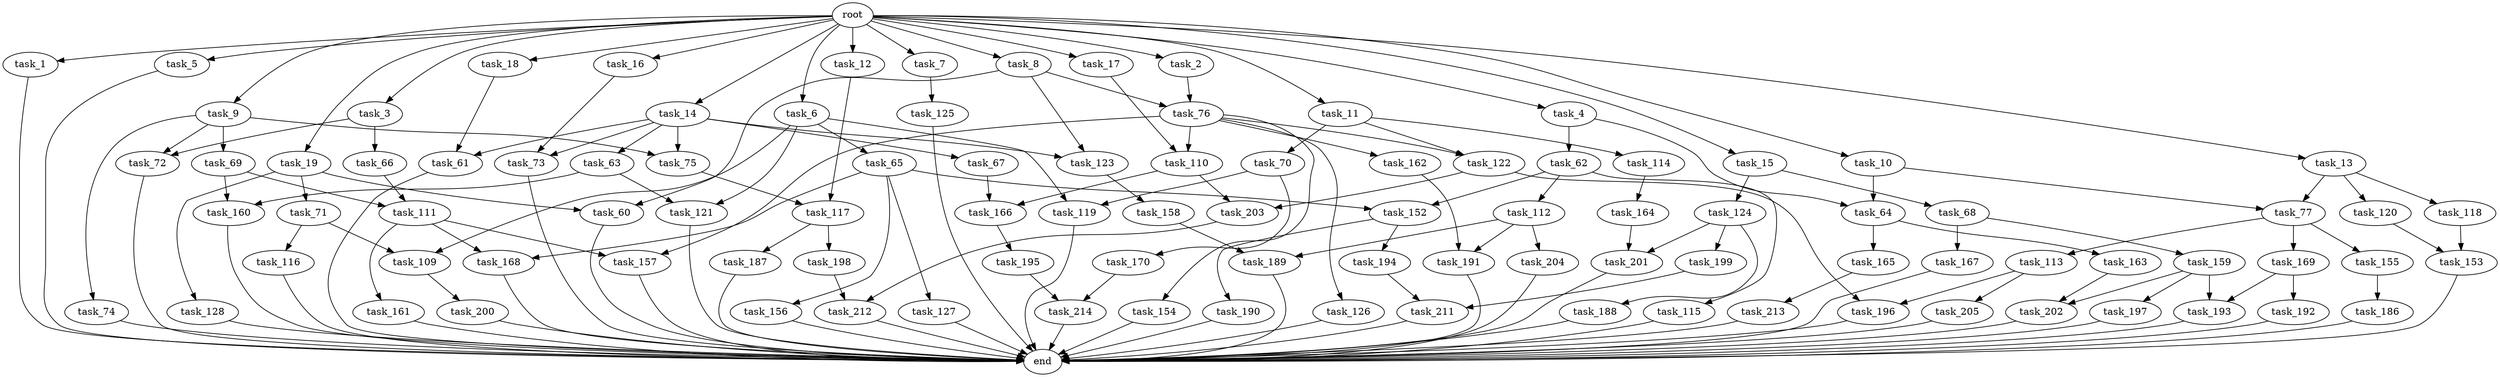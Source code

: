 digraph G {
  root [size="0.000000"];
  task_1 [size="1024.000000"];
  task_2 [size="1024.000000"];
  task_3 [size="1024.000000"];
  task_4 [size="1024.000000"];
  task_5 [size="1024.000000"];
  task_6 [size="1024.000000"];
  task_7 [size="1024.000000"];
  task_8 [size="1024.000000"];
  task_9 [size="1024.000000"];
  task_10 [size="1024.000000"];
  task_11 [size="1024.000000"];
  task_12 [size="1024.000000"];
  task_13 [size="1024.000000"];
  task_14 [size="1024.000000"];
  task_15 [size="1024.000000"];
  task_16 [size="1024.000000"];
  task_17 [size="1024.000000"];
  task_18 [size="1024.000000"];
  task_19 [size="1024.000000"];
  task_60 [size="996432412672.000000"];
  task_61 [size="386547056640.000000"];
  task_62 [size="214748364800.000000"];
  task_63 [size="77309411328.000000"];
  task_64 [size="764504178688.000000"];
  task_65 [size="309237645312.000000"];
  task_66 [size="137438953472.000000"];
  task_67 [size="77309411328.000000"];
  task_68 [size="309237645312.000000"];
  task_69 [size="549755813888.000000"];
  task_70 [size="137438953472.000000"];
  task_71 [size="858993459200.000000"];
  task_72 [size="687194767360.000000"];
  task_73 [size="936302870528.000000"];
  task_74 [size="549755813888.000000"];
  task_75 [size="627065225216.000000"];
  task_76 [size="833223655424.000000"];
  task_77 [size="1245540515840.000000"];
  task_109 [size="1005022347264.000000"];
  task_110 [size="1554778161152.000000"];
  task_111 [size="1073741824000.000000"];
  task_112 [size="858993459200.000000"];
  task_113 [size="695784701952.000000"];
  task_114 [size="137438953472.000000"];
  task_115 [size="858993459200.000000"];
  task_116 [size="695784701952.000000"];
  task_117 [size="68719476736.000000"];
  task_118 [size="695784701952.000000"];
  task_119 [size="618475290624.000000"];
  task_120 [size="695784701952.000000"];
  task_121 [size="618475290624.000000"];
  task_122 [size="833223655424.000000"];
  task_123 [size="214748364800.000000"];
  task_124 [size="309237645312.000000"];
  task_125 [size="77309411328.000000"];
  task_126 [size="695784701952.000000"];
  task_127 [size="77309411328.000000"];
  task_128 [size="858993459200.000000"];
  task_152 [size="936302870528.000000"];
  task_153 [size="996432412672.000000"];
  task_154 [size="695784701952.000000"];
  task_155 [size="695784701952.000000"];
  task_156 [size="77309411328.000000"];
  task_157 [size="730144440320.000000"];
  task_158 [size="858993459200.000000"];
  task_159 [size="549755813888.000000"];
  task_160 [size="1168231104512.000000"];
  task_161 [size="34359738368.000000"];
  task_162 [size="695784701952.000000"];
  task_163 [size="309237645312.000000"];
  task_164 [size="214748364800.000000"];
  task_165 [size="309237645312.000000"];
  task_166 [size="446676598784.000000"];
  task_167 [size="549755813888.000000"];
  task_168 [size="111669149696.000000"];
  task_169 [size="695784701952.000000"];
  task_170 [size="309237645312.000000"];
  task_186 [size="420906795008.000000"];
  task_187 [size="549755813888.000000"];
  task_188 [size="77309411328.000000"];
  task_189 [size="1168231104512.000000"];
  task_190 [size="34359738368.000000"];
  task_191 [size="1168231104512.000000"];
  task_192 [size="77309411328.000000"];
  task_193 [size="214748364800.000000"];
  task_194 [size="34359738368.000000"];
  task_195 [size="695784701952.000000"];
  task_196 [size="1391569403904.000000"];
  task_197 [size="137438953472.000000"];
  task_198 [size="549755813888.000000"];
  task_199 [size="77309411328.000000"];
  task_200 [size="420906795008.000000"];
  task_201 [size="214748364800.000000"];
  task_202 [size="352187318272.000000"];
  task_203 [size="1005022347264.000000"];
  task_204 [size="309237645312.000000"];
  task_205 [size="695784701952.000000"];
  task_211 [size="1116691496960.000000"];
  task_212 [size="858993459200.000000"];
  task_213 [size="34359738368.000000"];
  task_214 [size="1116691496960.000000"];
  end [size="0.000000"];

  root -> task_1 [size="1.000000"];
  root -> task_2 [size="1.000000"];
  root -> task_3 [size="1.000000"];
  root -> task_4 [size="1.000000"];
  root -> task_5 [size="1.000000"];
  root -> task_6 [size="1.000000"];
  root -> task_7 [size="1.000000"];
  root -> task_8 [size="1.000000"];
  root -> task_9 [size="1.000000"];
  root -> task_10 [size="1.000000"];
  root -> task_11 [size="1.000000"];
  root -> task_12 [size="1.000000"];
  root -> task_13 [size="1.000000"];
  root -> task_14 [size="1.000000"];
  root -> task_15 [size="1.000000"];
  root -> task_16 [size="1.000000"];
  root -> task_17 [size="1.000000"];
  root -> task_18 [size="1.000000"];
  root -> task_19 [size="1.000000"];
  task_1 -> end [size="1.000000"];
  task_2 -> task_76 [size="679477248.000000"];
  task_3 -> task_66 [size="134217728.000000"];
  task_3 -> task_72 [size="134217728.000000"];
  task_4 -> task_62 [size="209715200.000000"];
  task_4 -> task_64 [size="209715200.000000"];
  task_5 -> end [size="1.000000"];
  task_6 -> task_65 [size="301989888.000000"];
  task_6 -> task_109 [size="301989888.000000"];
  task_6 -> task_119 [size="301989888.000000"];
  task_6 -> task_121 [size="301989888.000000"];
  task_7 -> task_125 [size="75497472.000000"];
  task_8 -> task_60 [size="134217728.000000"];
  task_8 -> task_76 [size="134217728.000000"];
  task_8 -> task_123 [size="134217728.000000"];
  task_9 -> task_69 [size="536870912.000000"];
  task_9 -> task_72 [size="536870912.000000"];
  task_9 -> task_74 [size="536870912.000000"];
  task_9 -> task_75 [size="536870912.000000"];
  task_10 -> task_64 [size="536870912.000000"];
  task_10 -> task_77 [size="536870912.000000"];
  task_11 -> task_70 [size="134217728.000000"];
  task_11 -> task_114 [size="134217728.000000"];
  task_11 -> task_122 [size="134217728.000000"];
  task_12 -> task_117 [size="33554432.000000"];
  task_13 -> task_77 [size="679477248.000000"];
  task_13 -> task_118 [size="679477248.000000"];
  task_13 -> task_120 [size="679477248.000000"];
  task_14 -> task_61 [size="75497472.000000"];
  task_14 -> task_63 [size="75497472.000000"];
  task_14 -> task_67 [size="75497472.000000"];
  task_14 -> task_73 [size="75497472.000000"];
  task_14 -> task_75 [size="75497472.000000"];
  task_14 -> task_123 [size="75497472.000000"];
  task_15 -> task_68 [size="301989888.000000"];
  task_15 -> task_124 [size="301989888.000000"];
  task_16 -> task_73 [size="838860800.000000"];
  task_17 -> task_110 [size="838860800.000000"];
  task_18 -> task_61 [size="301989888.000000"];
  task_19 -> task_60 [size="838860800.000000"];
  task_19 -> task_71 [size="838860800.000000"];
  task_19 -> task_128 [size="838860800.000000"];
  task_60 -> end [size="1.000000"];
  task_61 -> end [size="1.000000"];
  task_62 -> task_112 [size="838860800.000000"];
  task_62 -> task_115 [size="838860800.000000"];
  task_62 -> task_152 [size="838860800.000000"];
  task_63 -> task_121 [size="301989888.000000"];
  task_63 -> task_160 [size="301989888.000000"];
  task_64 -> task_163 [size="301989888.000000"];
  task_64 -> task_165 [size="301989888.000000"];
  task_65 -> task_127 [size="75497472.000000"];
  task_65 -> task_152 [size="75497472.000000"];
  task_65 -> task_156 [size="75497472.000000"];
  task_65 -> task_168 [size="75497472.000000"];
  task_66 -> task_111 [size="209715200.000000"];
  task_67 -> task_166 [size="134217728.000000"];
  task_68 -> task_159 [size="536870912.000000"];
  task_68 -> task_167 [size="536870912.000000"];
  task_69 -> task_111 [size="838860800.000000"];
  task_69 -> task_160 [size="838860800.000000"];
  task_70 -> task_119 [size="301989888.000000"];
  task_70 -> task_170 [size="301989888.000000"];
  task_71 -> task_109 [size="679477248.000000"];
  task_71 -> task_116 [size="679477248.000000"];
  task_72 -> end [size="1.000000"];
  task_73 -> end [size="1.000000"];
  task_74 -> end [size="1.000000"];
  task_75 -> task_117 [size="33554432.000000"];
  task_76 -> task_110 [size="679477248.000000"];
  task_76 -> task_122 [size="679477248.000000"];
  task_76 -> task_126 [size="679477248.000000"];
  task_76 -> task_154 [size="679477248.000000"];
  task_76 -> task_157 [size="679477248.000000"];
  task_76 -> task_162 [size="679477248.000000"];
  task_77 -> task_113 [size="679477248.000000"];
  task_77 -> task_155 [size="679477248.000000"];
  task_77 -> task_169 [size="679477248.000000"];
  task_109 -> task_200 [size="411041792.000000"];
  task_110 -> task_166 [size="301989888.000000"];
  task_110 -> task_203 [size="301989888.000000"];
  task_111 -> task_157 [size="33554432.000000"];
  task_111 -> task_161 [size="33554432.000000"];
  task_111 -> task_168 [size="33554432.000000"];
  task_112 -> task_189 [size="301989888.000000"];
  task_112 -> task_191 [size="301989888.000000"];
  task_112 -> task_204 [size="301989888.000000"];
  task_113 -> task_196 [size="679477248.000000"];
  task_113 -> task_205 [size="679477248.000000"];
  task_114 -> task_164 [size="209715200.000000"];
  task_115 -> end [size="1.000000"];
  task_116 -> end [size="1.000000"];
  task_117 -> task_187 [size="536870912.000000"];
  task_117 -> task_198 [size="536870912.000000"];
  task_118 -> task_153 [size="134217728.000000"];
  task_119 -> end [size="1.000000"];
  task_120 -> task_153 [size="838860800.000000"];
  task_121 -> end [size="1.000000"];
  task_122 -> task_196 [size="679477248.000000"];
  task_122 -> task_203 [size="679477248.000000"];
  task_123 -> task_158 [size="838860800.000000"];
  task_124 -> task_188 [size="75497472.000000"];
  task_124 -> task_199 [size="75497472.000000"];
  task_124 -> task_201 [size="75497472.000000"];
  task_125 -> end [size="1.000000"];
  task_126 -> end [size="1.000000"];
  task_127 -> end [size="1.000000"];
  task_128 -> end [size="1.000000"];
  task_152 -> task_190 [size="33554432.000000"];
  task_152 -> task_194 [size="33554432.000000"];
  task_153 -> end [size="1.000000"];
  task_154 -> end [size="1.000000"];
  task_155 -> task_186 [size="411041792.000000"];
  task_156 -> end [size="1.000000"];
  task_157 -> end [size="1.000000"];
  task_158 -> task_189 [size="838860800.000000"];
  task_159 -> task_193 [size="134217728.000000"];
  task_159 -> task_197 [size="134217728.000000"];
  task_159 -> task_202 [size="134217728.000000"];
  task_160 -> end [size="1.000000"];
  task_161 -> end [size="1.000000"];
  task_162 -> task_191 [size="838860800.000000"];
  task_163 -> task_202 [size="209715200.000000"];
  task_164 -> task_201 [size="134217728.000000"];
  task_165 -> task_213 [size="33554432.000000"];
  task_166 -> task_195 [size="679477248.000000"];
  task_167 -> end [size="1.000000"];
  task_168 -> end [size="1.000000"];
  task_169 -> task_192 [size="75497472.000000"];
  task_169 -> task_193 [size="75497472.000000"];
  task_170 -> task_214 [size="411041792.000000"];
  task_186 -> end [size="1.000000"];
  task_187 -> end [size="1.000000"];
  task_188 -> end [size="1.000000"];
  task_189 -> end [size="1.000000"];
  task_190 -> end [size="1.000000"];
  task_191 -> end [size="1.000000"];
  task_192 -> end [size="1.000000"];
  task_193 -> end [size="1.000000"];
  task_194 -> task_211 [size="679477248.000000"];
  task_195 -> task_214 [size="679477248.000000"];
  task_196 -> end [size="1.000000"];
  task_197 -> end [size="1.000000"];
  task_198 -> task_212 [size="536870912.000000"];
  task_199 -> task_211 [size="411041792.000000"];
  task_200 -> end [size="1.000000"];
  task_201 -> end [size="1.000000"];
  task_202 -> end [size="1.000000"];
  task_203 -> task_212 [size="301989888.000000"];
  task_204 -> end [size="1.000000"];
  task_205 -> end [size="1.000000"];
  task_211 -> end [size="1.000000"];
  task_212 -> end [size="1.000000"];
  task_213 -> end [size="1.000000"];
  task_214 -> end [size="1.000000"];
}
